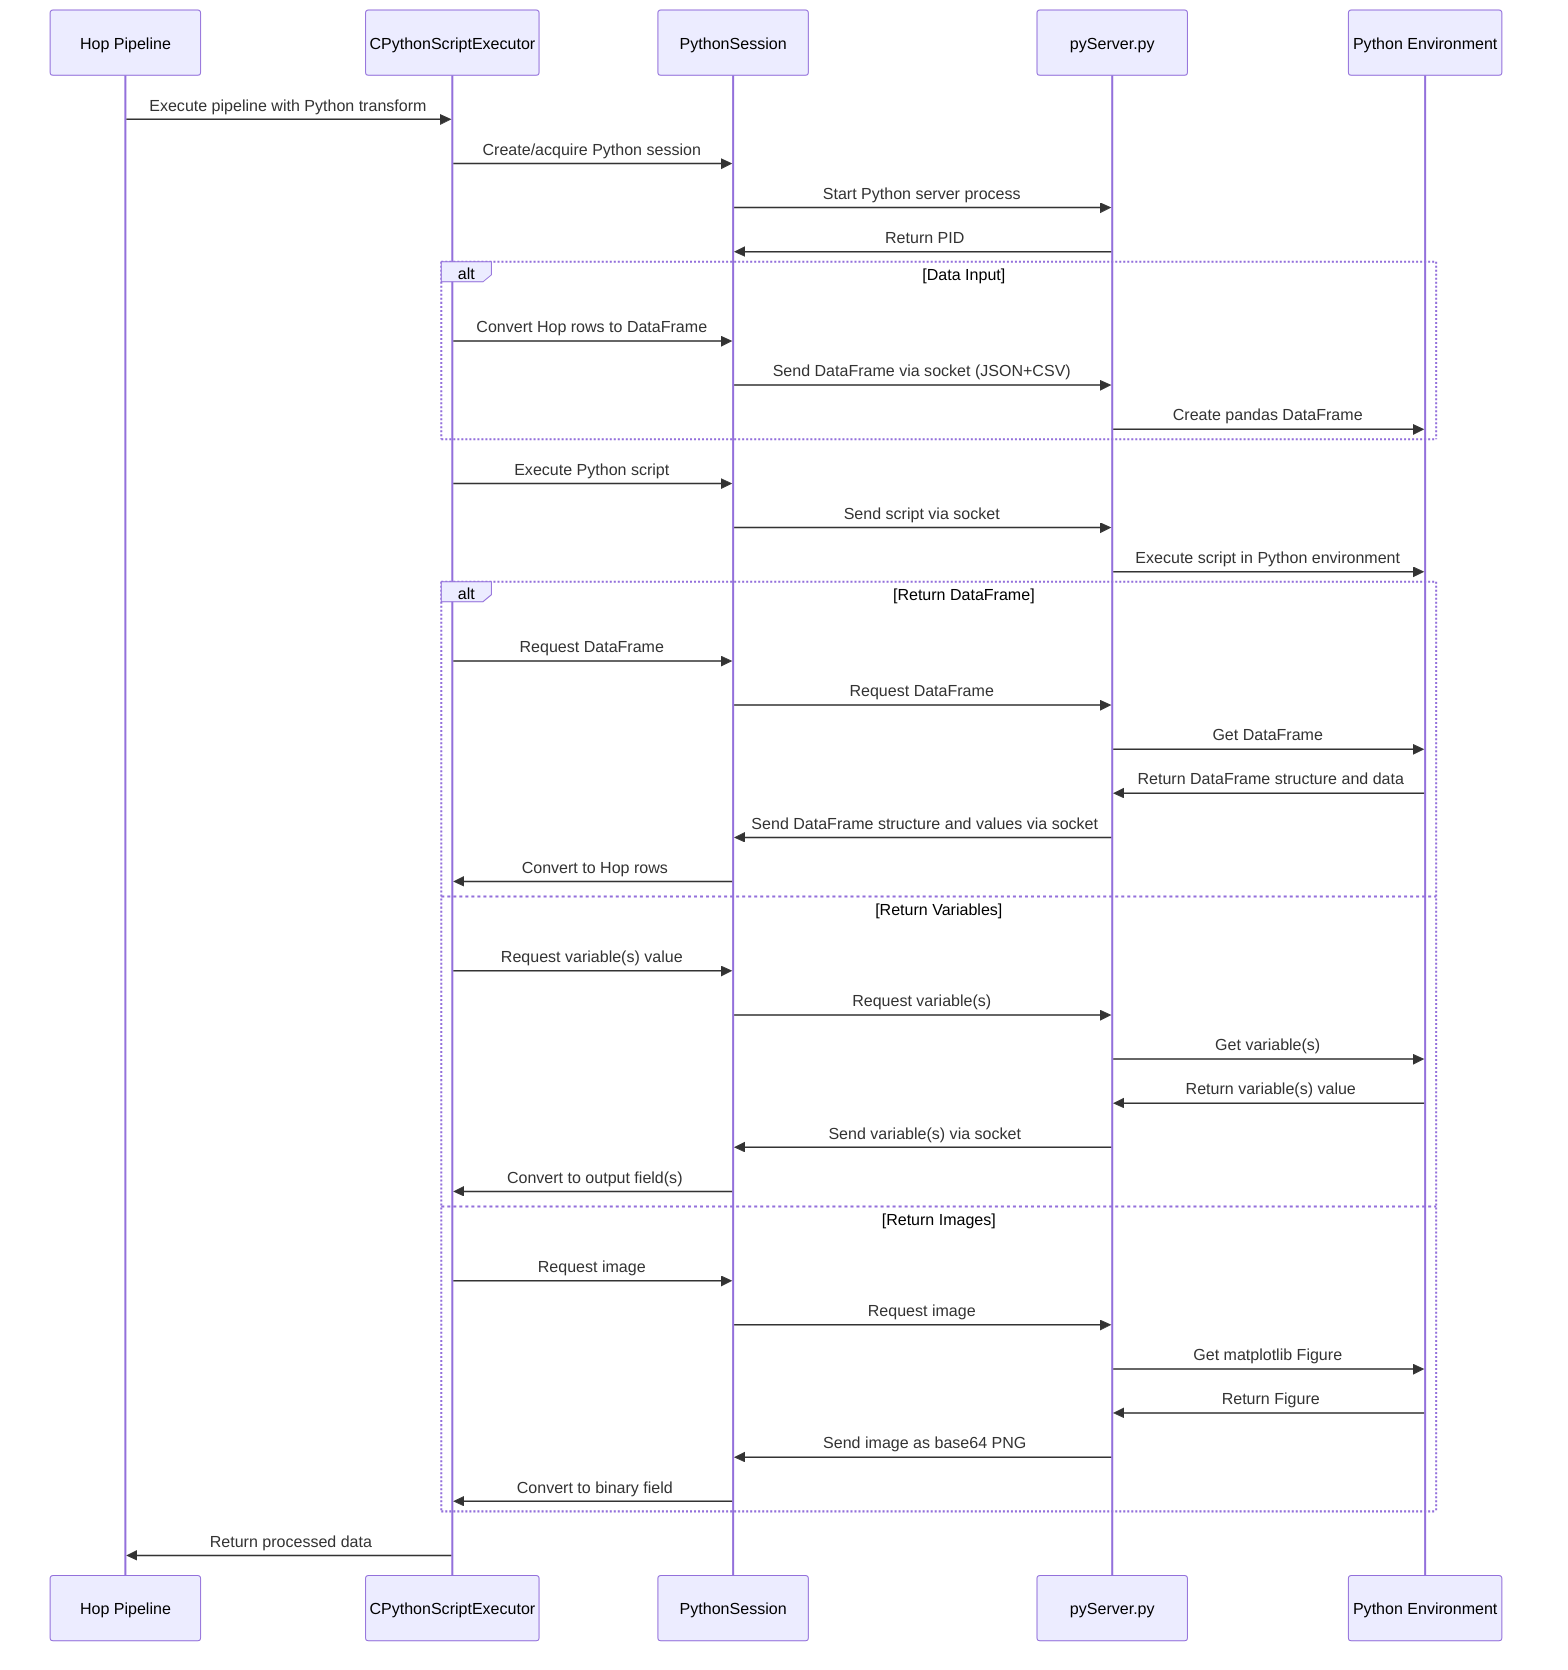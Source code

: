 sequenceDiagram
    participant Hop as Hop Pipeline
    participant Executor as CPythonScriptExecutor
    participant Session as PythonSession
    participant Server as pyServer.py
    participant Py as Python Environment

    Hop->>Executor: Execute pipeline with Python transform
    Executor->>Session: Create/acquire Python session
    Session->>Server: Start Python server process
    Server->>Session: Return PID
    
    alt Data Input
        Executor->>Session: Convert Hop rows to DataFrame
        Session->>Server: Send DataFrame via socket (JSON+CSV)
        Server->>Py: Create pandas DataFrame
    end
    
    Executor->>Session: Execute Python script
    Session->>Server: Send script via socket
    Server->>Py: Execute script in Python environment
    
    alt Return DataFrame
        Executor->>Session: Request DataFrame
        Session->>Server: Request DataFrame
        Server->>Py: Get DataFrame
        Py->>Server: Return DataFrame structure and data
        Server->>Session: Send DataFrame structure and values via socket
        Session->>Executor: Convert to Hop rows
    else Return Variables
        Executor->>Session: Request variable(s) value
        Session->>Server: Request variable(s)
        Server->>Py: Get variable(s)
        Py->>Server: Return variable(s) value
        Server->>Session: Send variable(s) via socket
        Session->>Executor: Convert to output field(s)
    else Return Images
        Executor->>Session: Request image
        Session->>Server: Request image
        Server->>Py: Get matplotlib Figure
        Py->>Server: Return Figure
        Server->>Session: Send image as base64 PNG
        Session->>Executor: Convert to binary field
    end
    
    Executor->>Hop: Return processed data